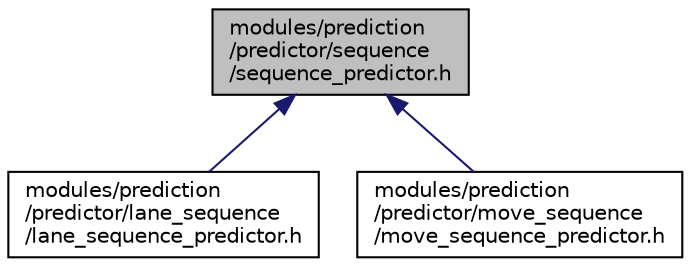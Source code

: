 digraph "modules/prediction/predictor/sequence/sequence_predictor.h"
{
  edge [fontname="Helvetica",fontsize="10",labelfontname="Helvetica",labelfontsize="10"];
  node [fontname="Helvetica",fontsize="10",shape=record];
  Node49 [label="modules/prediction\l/predictor/sequence\l/sequence_predictor.h",height=0.2,width=0.4,color="black", fillcolor="grey75", style="filled", fontcolor="black"];
  Node49 -> Node50 [dir="back",color="midnightblue",fontsize="10",style="solid",fontname="Helvetica"];
  Node50 [label="modules/prediction\l/predictor/lane_sequence\l/lane_sequence_predictor.h",height=0.2,width=0.4,color="black", fillcolor="white", style="filled",URL="$lane__sequence__predictor_8h.html",tooltip="Define lane sequence predictor. "];
  Node49 -> Node51 [dir="back",color="midnightblue",fontsize="10",style="solid",fontname="Helvetica"];
  Node51 [label="modules/prediction\l/predictor/move_sequence\l/move_sequence_predictor.h",height=0.2,width=0.4,color="black", fillcolor="white", style="filled",URL="$move__sequence__predictor_8h.html",tooltip="Define move sequence predictor. "];
}
